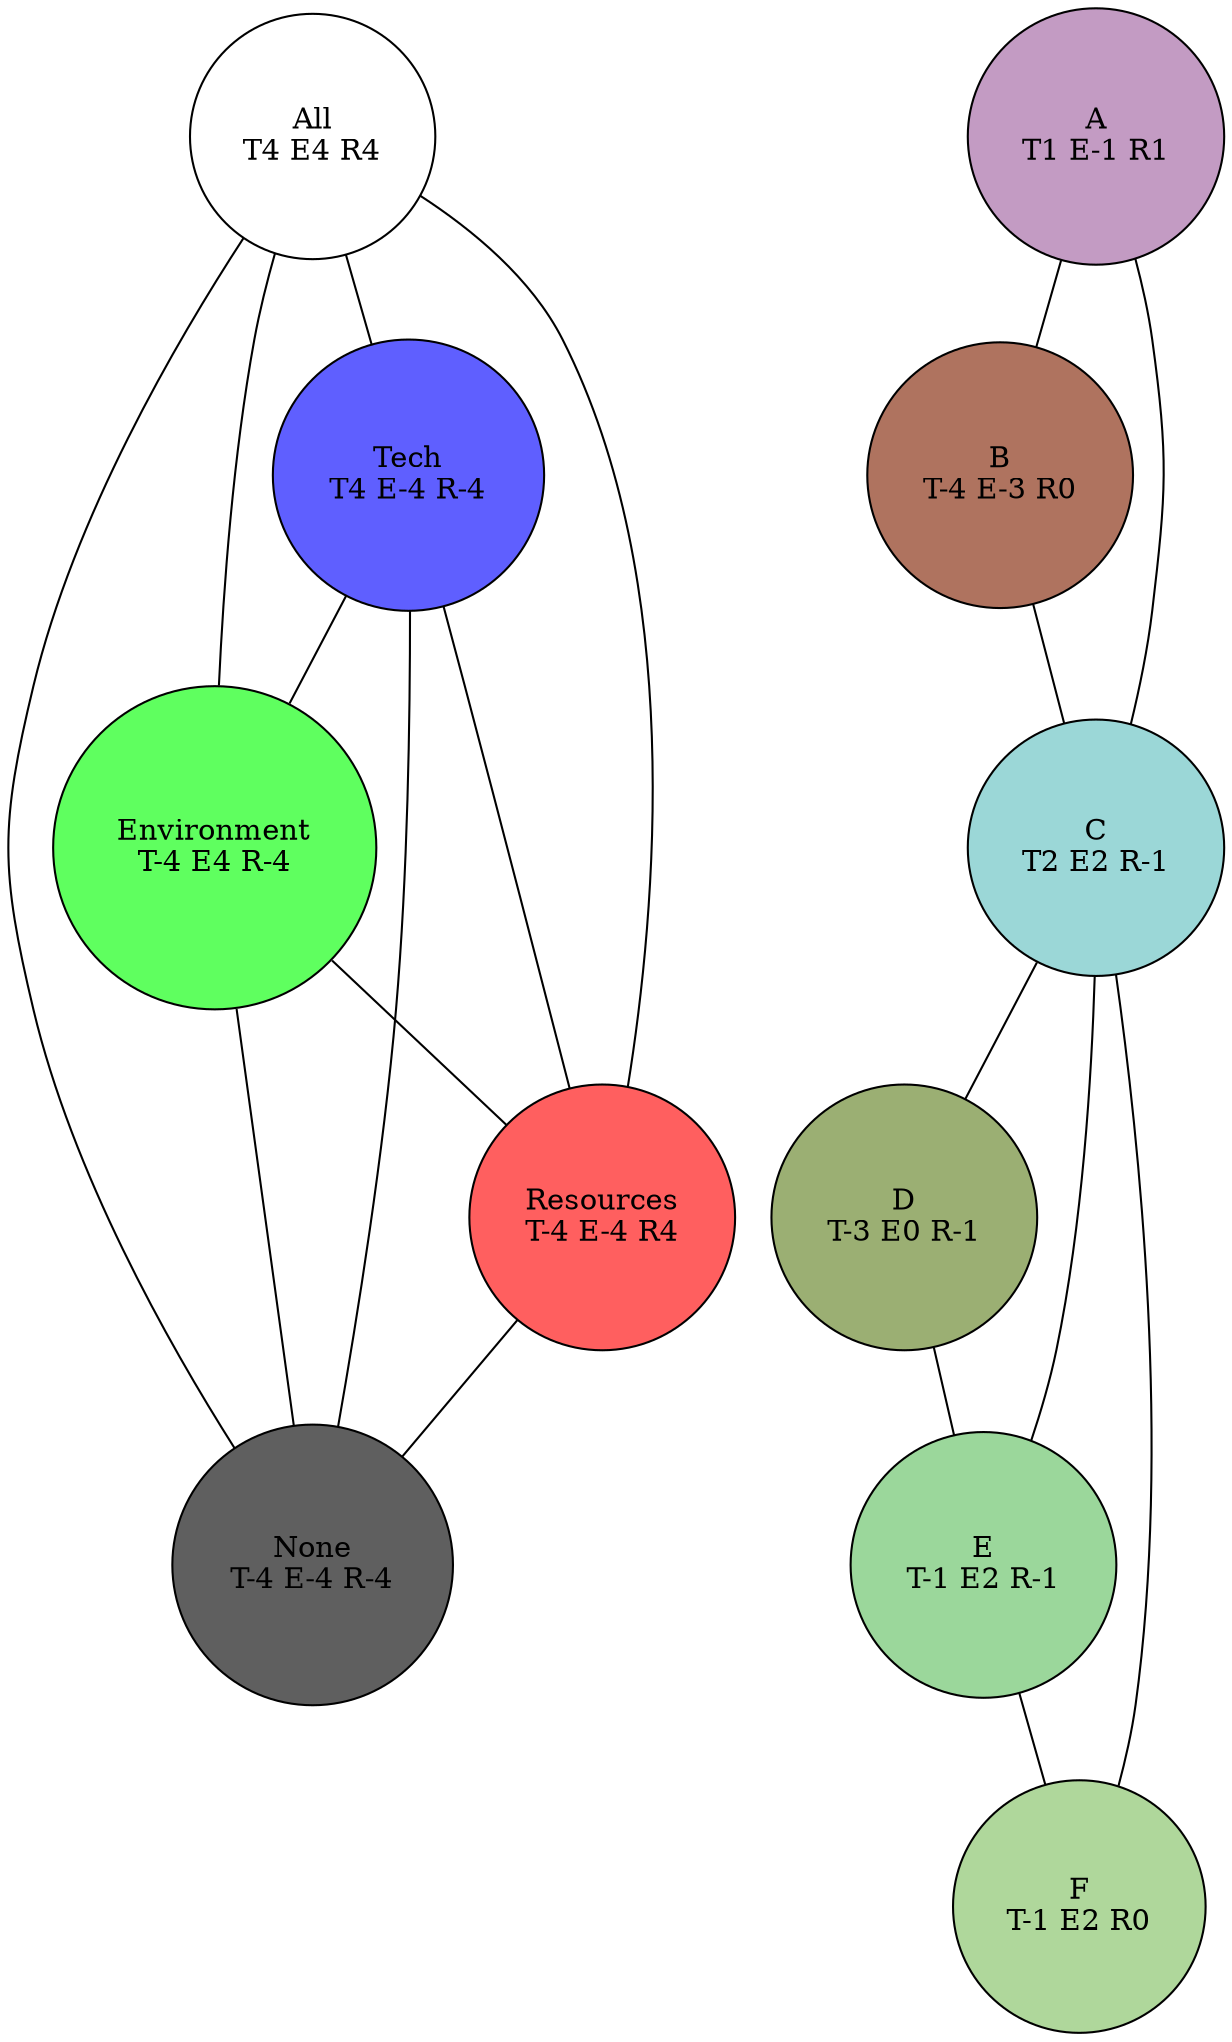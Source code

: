 // Process with GraphViz neato.
graph {
graph [start=1
      ,splines=true
      ,overlap=false
      ,esep="+15"
      ]
node [shape=circle, style=filled]

All [label="\N\nT4 E4 R4", fillcolor="#ffffff"]
Tech [label="\N\nT4 E-4 R-4", fillcolor="#5f5fff"]
Environment [label="\N\nT-4 E4 R-4", fillcolor="#5fff5f"]
Resources [label="\N\nT-4 E-4 R4", fillcolor="#ff5f5f"]
None [label="\N\nT-4 E-4 R-4", fillcolor="#5f5f5f"]
All -- Tech
All -- Environment
All -- Resources
All -- None
Tech -- Environment
Tech -- Resources
Tech -- None
Environment -- Resources
Environment -- None
Resources -- None

A [label="\N\nT1 E-1 R1", fillcolor="#c39bc3"]
A -- B
A -- C
B [label="\N\nT-4 E-3 R0", fillcolor="#af735f"]
B -- C
C [label="\N\nT2 E2 R-1", fillcolor="#9bd7d7"]
C -- D
C -- E
C -- F
D [label="\N\nT-3 E0 R-1", fillcolor="#9baf73"]
D -- E
E [label="\N\nT-1 E2 R-1", fillcolor="#9bd79b"]
E -- F
F [label="\N\nT-1 E2 R0", fillcolor="#afd79b"]
}
